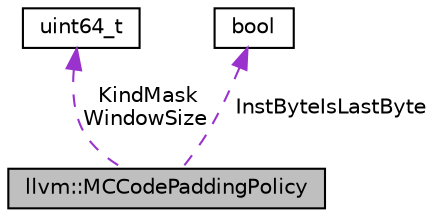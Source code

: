 digraph "llvm::MCCodePaddingPolicy"
{
 // LATEX_PDF_SIZE
  bgcolor="transparent";
  edge [fontname="Helvetica",fontsize="10",labelfontname="Helvetica",labelfontsize="10"];
  node [fontname="Helvetica",fontsize="10",shape="box"];
  Node1 [label="llvm::MCCodePaddingPolicy",height=0.2,width=0.4,color="black", fillcolor="grey75", style="filled", fontcolor="black",tooltip="The base class for all padding policies, i.e."];
  Node2 -> Node1 [dir="back",color="darkorchid3",fontsize="10",style="dashed",label=" KindMask\nWindowSize" ,fontname="Helvetica"];
  Node2 [label="uint64_t",height=0.2,width=0.4,color="black",tooltip=" "];
  Node3 -> Node1 [dir="back",color="darkorchid3",fontsize="10",style="dashed",label=" InstByteIsLastByte" ,fontname="Helvetica"];
  Node3 [label="bool",height=0.2,width=0.4,color="black",URL="$classbool.html",tooltip=" "];
}
